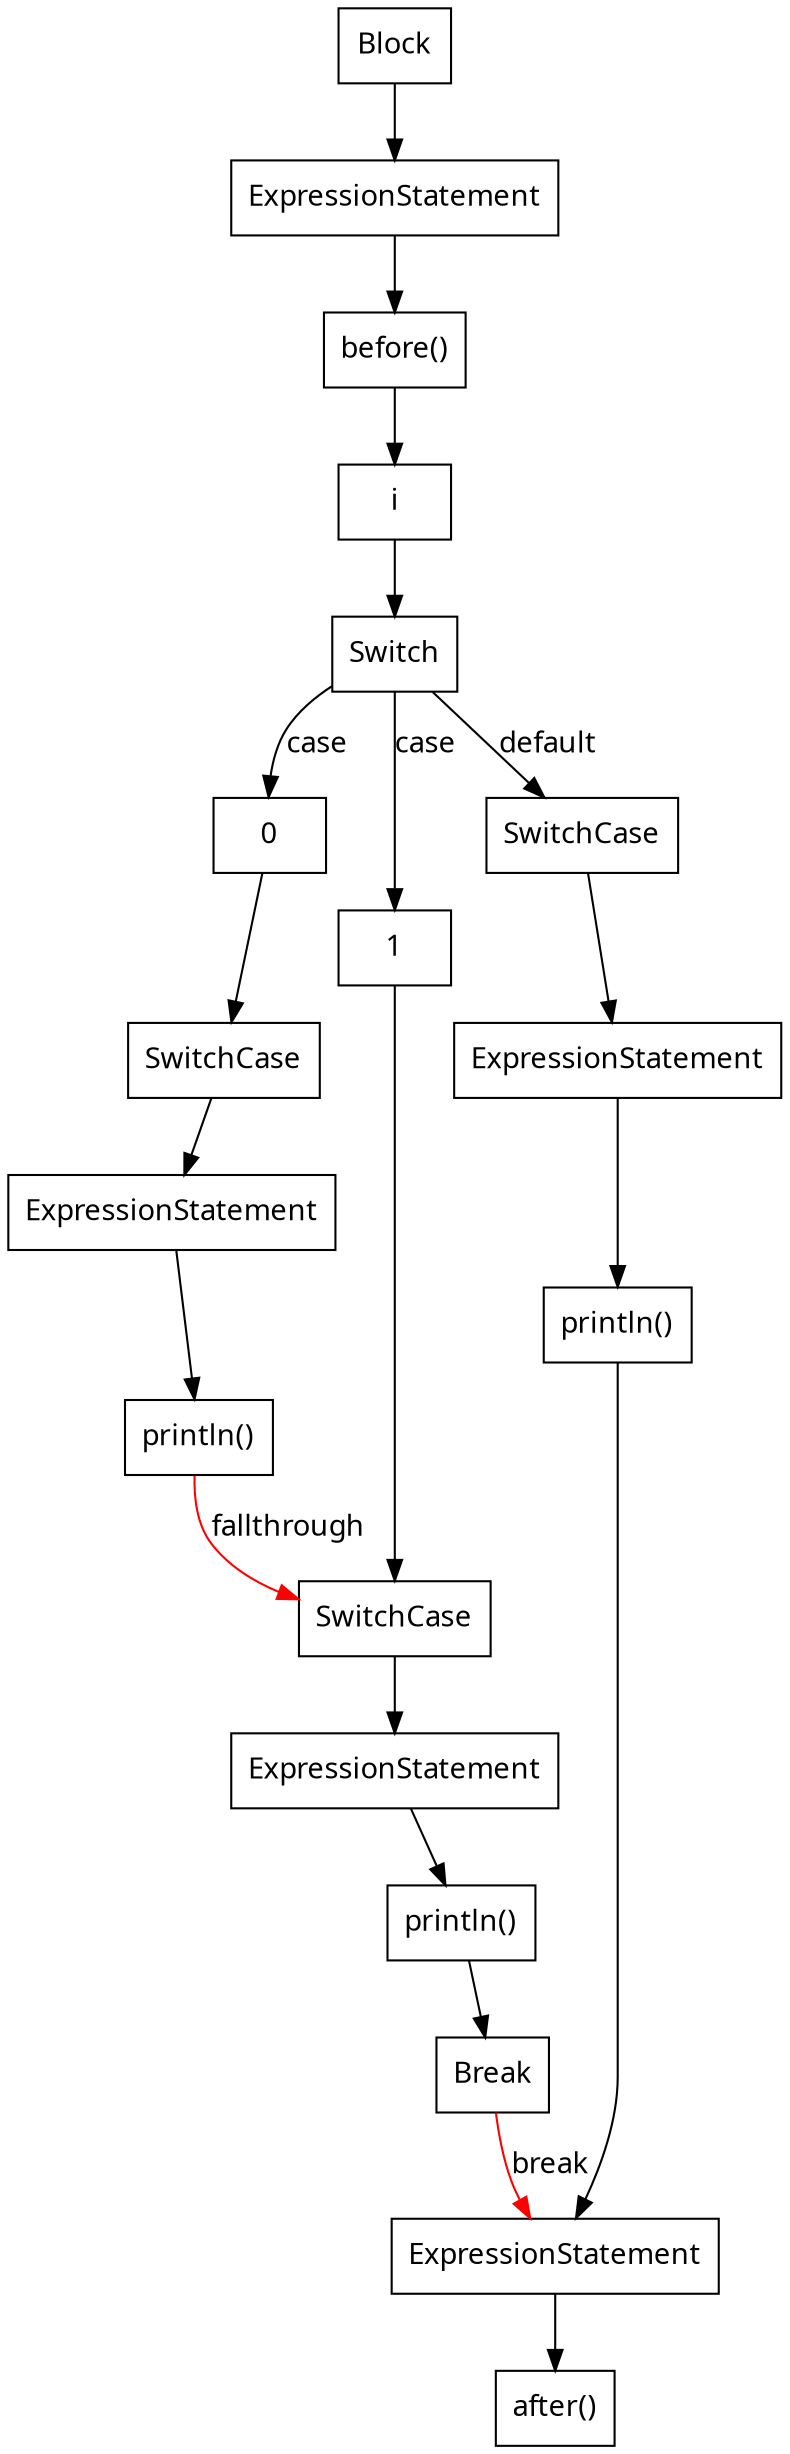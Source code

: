 digraph G_8 {
  node [
    shape = rect;
    fontname = "Handlee";
  ]
  edge [
    fontname = "Handlee";
  ]
  bgcolor = transparent;
  fontname = "Handlee";
  compound = true;
  s_107 [
    class = "block";
    label = "Block";
    fillcolor = white;
    style = filled;
  ];
  s_108 [
    class = "expressionStatement";
    label = "ExpressionStatement";
    fillcolor = white;
    style = filled;
  ];
  s_108_2 [
    class = "methodInvocation";
    label = "before()";
    fillcolor = white;
    style = filled;
  ];
  s_109 [
    class = "centralSwitch switch";
    label = "Switch";
    fillcolor = white;
    style = filled;
  ];
  s_109_2 [
    class = "simpleName";
    label = "i";
    fillcolor = white;
    style = filled;
  ];
  s_110 [
    class = "switchCase centralSwitch";
    label = "SwitchCase";
    fillcolor = white;
    style = filled;
  ];
  s_110_2 [
    class = "numberLiteral literal";
    label = "0";
    fillcolor = white;
    style = filled;
  ];
  s_110_3 [
    class = "expressionStatement";
    label = "ExpressionStatement";
    fillcolor = white;
    style = filled;
  ];
  s_110_4 [
    class = "methodInvocation";
    label = "println()";
    fillcolor = white;
    style = filled;
  ];
  s_111 [
    class = "switchCase centralSwitch";
    label = "SwitchCase";
    fillcolor = white;
    style = filled;
  ];
  s_111_2 [
    class = "numberLiteral literal";
    label = "1";
    fillcolor = white;
    style = filled;
  ];
  s_111_3 [
    class = "expressionStatement";
    label = "ExpressionStatement";
    fillcolor = white;
    style = filled;
  ];
  s_111_4 [
    class = "methodInvocation";
    label = "println()";
    fillcolor = white;
    style = filled;
  ];
  s_111_6 [
    class = "break";
    label = "Break";
    fillcolor = white;
    style = filled;
  ];
  s_112 [
    class = "switchCase centralSwitch";
    label = "SwitchCase";
    fillcolor = white;
    style = filled;
  ];
  s_112_2 [
    class = "expressionStatement";
    label = "ExpressionStatement";
    fillcolor = white;
    style = filled;
  ];
  s_112_3 [
    class = "methodInvocation";
    label = "println()";
    fillcolor = white;
    style = filled;
  ];
  s_114 [
    class = "expressionStatement";
    label = "ExpressionStatement";
    fillcolor = white;
    style = filled;
  ];
  s_114_2 [
    class = "methodInvocation";
    label = "after()";
    fillcolor = white;
    style = filled;
  ];
  s_107 -> s_108;
  s_108 -> s_108_2;
  s_108_2 -> s_109_2;
  s_109_2 -> s_109;
  s_109 -> s_110_2 [
    label="case";
  ];
  s_110_2 -> s_110;
  s_110 -> s_110_3;
  s_110_3 -> s_110_4;
  s_109 -> s_111_2 [
    label="case";
  ];
  s_111_2 -> s_111;
  s_110_4 -> s_111 [
    label="fallthrough";
    color = red;
  ];
  s_111 -> s_111_3;
  s_111_3 -> s_111_4;
  s_111_4 -> s_111_6;
  s_109 -> s_112 [
    label="default";
  ];
  s_112 -> s_112_2;
  s_112_2 -> s_112_3;
  s_111_6 -> s_114 [
    label="break";
    color = red;
  ];
  s_112_3 -> s_114;
  s_114 -> s_114_2;

}

